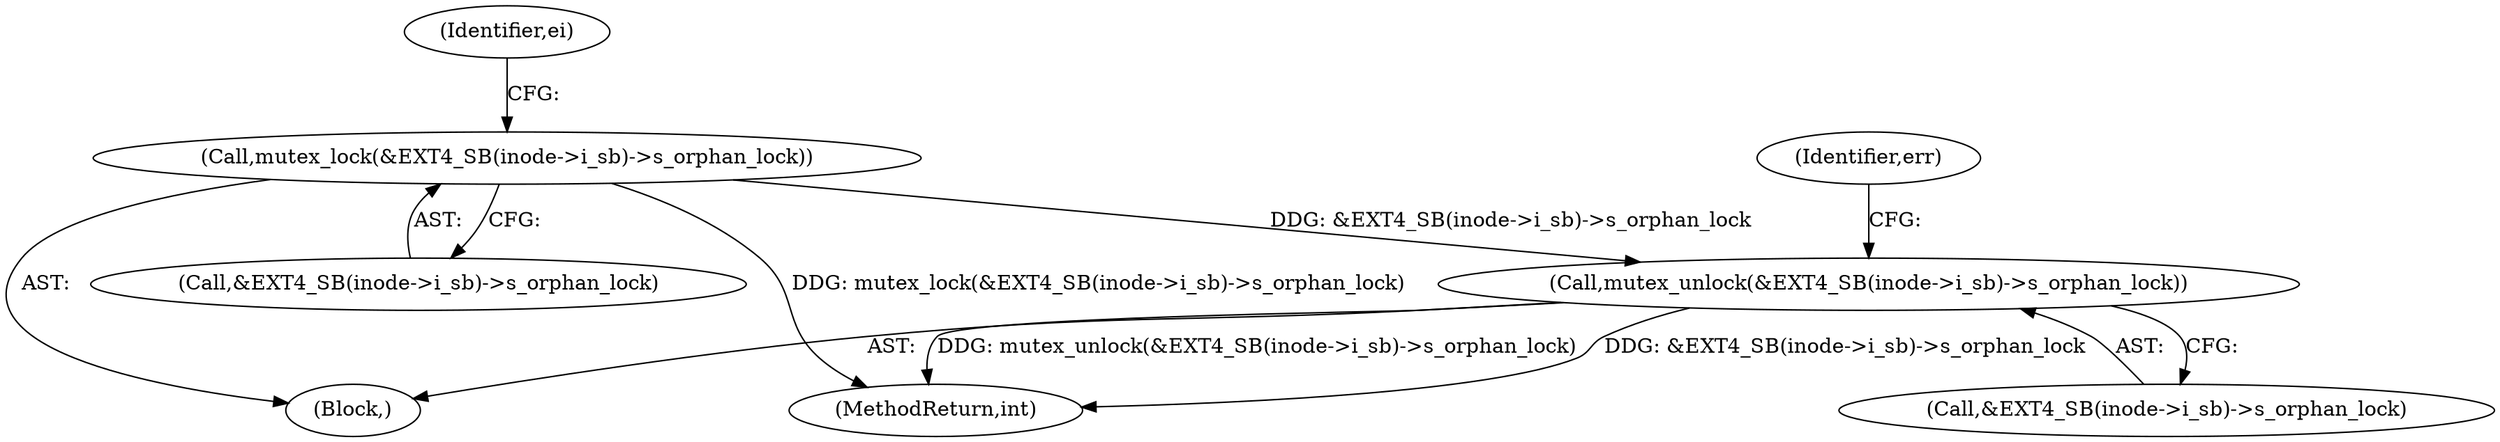 digraph "0_linux_0e9a9a1ad619e7e987815d20262d36a2f95717ca@API" {
"1000280" [label="(Call,mutex_unlock(&EXT4_SB(inode->i_sb)->s_orphan_lock))"];
"1000128" [label="(Call,mutex_lock(&EXT4_SB(inode->i_sb)->s_orphan_lock))"];
"1000129" [label="(Call,&EXT4_SB(inode->i_sb)->s_orphan_lock)"];
"1000104" [label="(Block,)"];
"1000280" [label="(Call,mutex_unlock(&EXT4_SB(inode->i_sb)->s_orphan_lock))"];
"1000140" [label="(Identifier,ei)"];
"1000128" [label="(Call,mutex_lock(&EXT4_SB(inode->i_sb)->s_orphan_lock))"];
"1000281" [label="(Call,&EXT4_SB(inode->i_sb)->s_orphan_lock)"];
"1000289" [label="(Identifier,err)"];
"1000296" [label="(MethodReturn,int)"];
"1000280" -> "1000104"  [label="AST: "];
"1000280" -> "1000281"  [label="CFG: "];
"1000281" -> "1000280"  [label="AST: "];
"1000289" -> "1000280"  [label="CFG: "];
"1000280" -> "1000296"  [label="DDG: mutex_unlock(&EXT4_SB(inode->i_sb)->s_orphan_lock)"];
"1000280" -> "1000296"  [label="DDG: &EXT4_SB(inode->i_sb)->s_orphan_lock"];
"1000128" -> "1000280"  [label="DDG: &EXT4_SB(inode->i_sb)->s_orphan_lock"];
"1000128" -> "1000104"  [label="AST: "];
"1000128" -> "1000129"  [label="CFG: "];
"1000129" -> "1000128"  [label="AST: "];
"1000140" -> "1000128"  [label="CFG: "];
"1000128" -> "1000296"  [label="DDG: mutex_lock(&EXT4_SB(inode->i_sb)->s_orphan_lock)"];
}
